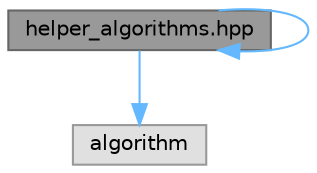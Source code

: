 digraph "helper_algorithms.hpp"
{
 // LATEX_PDF_SIZE
  bgcolor="transparent";
  edge [fontname=Helvetica,fontsize=10,labelfontname=Helvetica,labelfontsize=10];
  node [fontname=Helvetica,fontsize=10,shape=box,height=0.2,width=0.4];
  Node1 [id="Node000001",label="helper_algorithms.hpp",height=0.2,width=0.4,color="gray40", fillcolor="grey60", style="filled", fontcolor="black",tooltip="Implementation of some discrete algorithms."];
  Node1 -> Node2 [id="edge1_Node000001_Node000002",color="steelblue1",style="solid",tooltip=" "];
  Node2 [id="Node000002",label="algorithm",height=0.2,width=0.4,color="grey60", fillcolor="#E0E0E0", style="filled",tooltip=" "];
  Node1 -> Node1 [id="edge2_Node000001_Node000001",color="steelblue1",style="solid",tooltip=" "];
}
